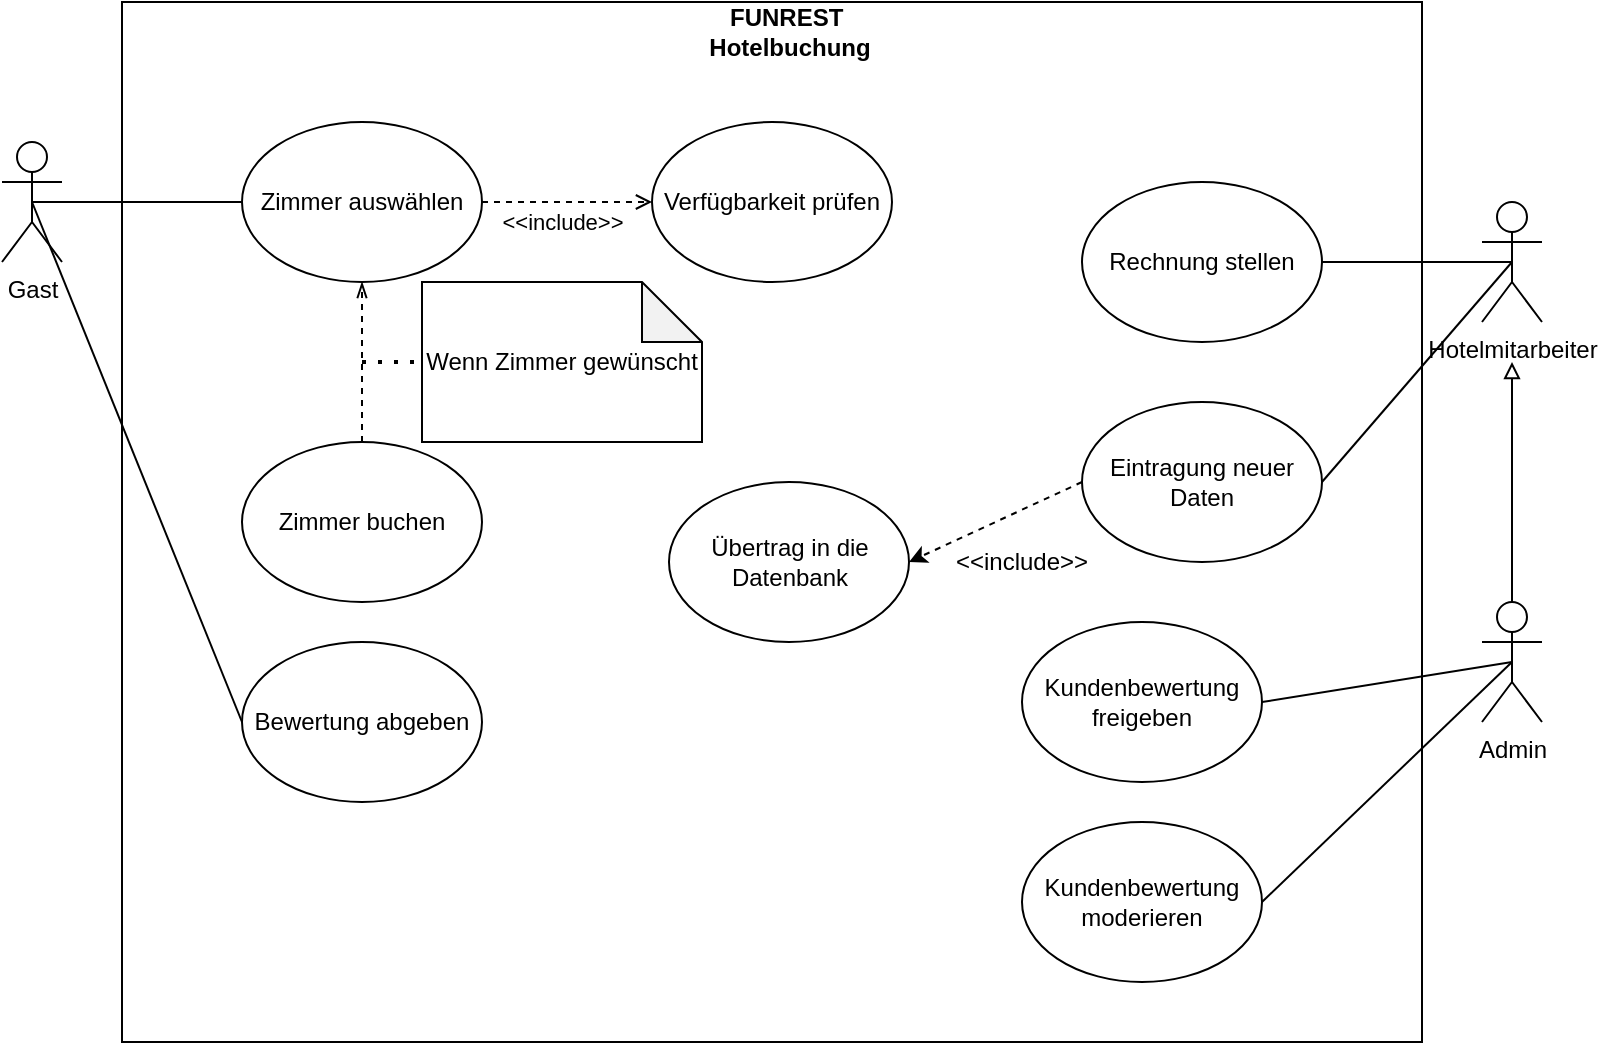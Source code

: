<mxfile version="26.0.10">
  <diagram name="Seite-1" id="FLnR7AAT3rXS8HFD26H0">
    <mxGraphModel dx="1434" dy="780" grid="1" gridSize="10" guides="1" tooltips="1" connect="1" arrows="1" fold="1" page="1" pageScale="1" pageWidth="827" pageHeight="1169" math="0" shadow="0">
      <root>
        <mxCell id="0" />
        <mxCell id="1" parent="0" />
        <mxCell id="r_ixhwFZEJ4cjQ6jnPQo-1" value="" style="rounded=0;whiteSpace=wrap;html=1;connectable=0;allowArrows=0;" vertex="1" parent="1">
          <mxGeometry x="80" y="160" width="650" height="520" as="geometry" />
        </mxCell>
        <mxCell id="r_ixhwFZEJ4cjQ6jnPQo-2" value="&lt;b&gt;FUNREST&amp;nbsp;&lt;/b&gt;&lt;div&gt;&lt;b&gt;Hotelbuchung&lt;/b&gt;&lt;/div&gt;" style="text;html=1;align=center;verticalAlign=middle;whiteSpace=wrap;rounded=0;" vertex="1" parent="1">
          <mxGeometry x="304" y="160" width="220" height="30" as="geometry" />
        </mxCell>
        <mxCell id="r_ixhwFZEJ4cjQ6jnPQo-3" value="Gast" style="shape=umlActor;verticalLabelPosition=bottom;verticalAlign=top;html=1;outlineConnect=0;" vertex="1" parent="1">
          <mxGeometry x="20" y="230" width="30" height="60" as="geometry" />
        </mxCell>
        <mxCell id="r_ixhwFZEJ4cjQ6jnPQo-6" value="Hotelmitarbeiter" style="shape=umlActor;verticalLabelPosition=bottom;verticalAlign=top;html=1;outlineConnect=0;" vertex="1" parent="1">
          <mxGeometry x="760" y="260" width="30" height="60" as="geometry" />
        </mxCell>
        <mxCell id="r_ixhwFZEJ4cjQ6jnPQo-7" value="Zimmer auswählen" style="ellipse;whiteSpace=wrap;html=1;" vertex="1" parent="1">
          <mxGeometry x="140" y="220" width="120" height="80" as="geometry" />
        </mxCell>
        <mxCell id="r_ixhwFZEJ4cjQ6jnPQo-8" value="" style="endArrow=open;html=1;rounded=0;exitX=1;exitY=0.5;exitDx=0;exitDy=0;dashed=1;endFill=0;entryX=0;entryY=0.5;entryDx=0;entryDy=0;" edge="1" parent="1" source="r_ixhwFZEJ4cjQ6jnPQo-7" target="r_ixhwFZEJ4cjQ6jnPQo-9">
          <mxGeometry width="50" height="50" relative="1" as="geometry">
            <mxPoint x="390" y="430" as="sourcePoint" />
            <mxPoint x="370" y="260" as="targetPoint" />
          </mxGeometry>
        </mxCell>
        <mxCell id="r_ixhwFZEJ4cjQ6jnPQo-10" value="&amp;lt;&amp;lt;include&amp;gt;&amp;gt;" style="edgeLabel;html=1;align=center;verticalAlign=middle;resizable=0;points=[];" vertex="1" connectable="0" parent="r_ixhwFZEJ4cjQ6jnPQo-8">
          <mxGeometry x="-0.388" y="-1" relative="1" as="geometry">
            <mxPoint x="14" y="9" as="offset" />
          </mxGeometry>
        </mxCell>
        <mxCell id="r_ixhwFZEJ4cjQ6jnPQo-9" value="Verfügbarkeit prüfen" style="ellipse;whiteSpace=wrap;html=1;" vertex="1" parent="1">
          <mxGeometry x="345" y="220" width="120" height="80" as="geometry" />
        </mxCell>
        <mxCell id="r_ixhwFZEJ4cjQ6jnPQo-12" value="" style="endArrow=none;html=1;rounded=0;entryX=0;entryY=0.5;entryDx=0;entryDy=0;exitX=0.5;exitY=0.5;exitDx=0;exitDy=0;exitPerimeter=0;" edge="1" parent="1" source="r_ixhwFZEJ4cjQ6jnPQo-3" target="r_ixhwFZEJ4cjQ6jnPQo-7">
          <mxGeometry width="50" height="50" relative="1" as="geometry">
            <mxPoint x="390" y="430" as="sourcePoint" />
            <mxPoint x="440" y="380" as="targetPoint" />
          </mxGeometry>
        </mxCell>
        <mxCell id="r_ixhwFZEJ4cjQ6jnPQo-13" value="Zimmer buchen" style="ellipse;whiteSpace=wrap;html=1;" vertex="1" parent="1">
          <mxGeometry x="140" y="380" width="120" height="80" as="geometry" />
        </mxCell>
        <mxCell id="r_ixhwFZEJ4cjQ6jnPQo-14" value="" style="endArrow=openThin;html=1;rounded=0;entryX=0.5;entryY=1;entryDx=0;entryDy=0;exitX=0.5;exitY=0;exitDx=0;exitDy=0;endFill=0;dashed=1;" edge="1" parent="1" source="r_ixhwFZEJ4cjQ6jnPQo-13" target="r_ixhwFZEJ4cjQ6jnPQo-7">
          <mxGeometry width="50" height="50" relative="1" as="geometry">
            <mxPoint x="390" y="430" as="sourcePoint" />
            <mxPoint x="440" y="380" as="targetPoint" />
          </mxGeometry>
        </mxCell>
        <mxCell id="r_ixhwFZEJ4cjQ6jnPQo-15" value="Wenn Zimmer gewünscht" style="shape=note;whiteSpace=wrap;html=1;backgroundOutline=1;darkOpacity=0.05;" vertex="1" parent="1">
          <mxGeometry x="230" y="300" width="140" height="80" as="geometry" />
        </mxCell>
        <mxCell id="r_ixhwFZEJ4cjQ6jnPQo-16" value="" style="endArrow=none;dashed=1;html=1;dashPattern=1 3;strokeWidth=2;rounded=0;entryX=0;entryY=0.5;entryDx=0;entryDy=0;entryPerimeter=0;" edge="1" parent="1" target="r_ixhwFZEJ4cjQ6jnPQo-15">
          <mxGeometry width="50" height="50" relative="1" as="geometry">
            <mxPoint x="200" y="340" as="sourcePoint" />
            <mxPoint x="440" y="380" as="targetPoint" />
          </mxGeometry>
        </mxCell>
        <mxCell id="r_ixhwFZEJ4cjQ6jnPQo-17" value="Rechnung stellen" style="ellipse;whiteSpace=wrap;html=1;" vertex="1" parent="1">
          <mxGeometry x="560" y="250" width="120" height="80" as="geometry" />
        </mxCell>
        <mxCell id="r_ixhwFZEJ4cjQ6jnPQo-18" value="" style="endArrow=none;html=1;rounded=0;entryX=0.5;entryY=0.5;entryDx=0;entryDy=0;entryPerimeter=0;exitX=1;exitY=0.5;exitDx=0;exitDy=0;" edge="1" parent="1" source="r_ixhwFZEJ4cjQ6jnPQo-17" target="r_ixhwFZEJ4cjQ6jnPQo-6">
          <mxGeometry width="50" height="50" relative="1" as="geometry">
            <mxPoint x="390" y="430" as="sourcePoint" />
            <mxPoint x="440" y="380" as="targetPoint" />
          </mxGeometry>
        </mxCell>
        <mxCell id="r_ixhwFZEJ4cjQ6jnPQo-19" value="Eintragung neuer Daten" style="ellipse;whiteSpace=wrap;html=1;" vertex="1" parent="1">
          <mxGeometry x="560" y="360" width="120" height="80" as="geometry" />
        </mxCell>
        <mxCell id="r_ixhwFZEJ4cjQ6jnPQo-20" value="" style="endArrow=none;html=1;rounded=0;entryX=0.5;entryY=0.5;entryDx=0;entryDy=0;entryPerimeter=0;exitX=1;exitY=0.5;exitDx=0;exitDy=0;" edge="1" parent="1" source="r_ixhwFZEJ4cjQ6jnPQo-19" target="r_ixhwFZEJ4cjQ6jnPQo-6">
          <mxGeometry width="50" height="50" relative="1" as="geometry">
            <mxPoint x="390" y="430" as="sourcePoint" />
            <mxPoint x="440" y="380" as="targetPoint" />
          </mxGeometry>
        </mxCell>
        <mxCell id="r_ixhwFZEJ4cjQ6jnPQo-23" value="Übertrag in die Datenbank" style="ellipse;whiteSpace=wrap;html=1;" vertex="1" parent="1">
          <mxGeometry x="353.5" y="400" width="120" height="80" as="geometry" />
        </mxCell>
        <mxCell id="r_ixhwFZEJ4cjQ6jnPQo-24" value="" style="endArrow=classic;html=1;rounded=0;exitX=0;exitY=0.5;exitDx=0;exitDy=0;entryX=1;entryY=0.5;entryDx=0;entryDy=0;dashed=1;" edge="1" parent="1" source="r_ixhwFZEJ4cjQ6jnPQo-19" target="r_ixhwFZEJ4cjQ6jnPQo-23">
          <mxGeometry width="50" height="50" relative="1" as="geometry">
            <mxPoint x="390" y="430" as="sourcePoint" />
            <mxPoint x="440" y="380" as="targetPoint" />
          </mxGeometry>
        </mxCell>
        <mxCell id="r_ixhwFZEJ4cjQ6jnPQo-25" value="&amp;lt;&amp;lt;include&amp;gt;&amp;gt;" style="text;html=1;align=center;verticalAlign=middle;whiteSpace=wrap;rounded=0;" vertex="1" parent="1">
          <mxGeometry x="500" y="425" width="60" height="30" as="geometry" />
        </mxCell>
        <mxCell id="r_ixhwFZEJ4cjQ6jnPQo-26" value="Admin" style="shape=umlActor;verticalLabelPosition=bottom;verticalAlign=top;html=1;outlineConnect=0;" vertex="1" parent="1">
          <mxGeometry x="760" y="460" width="30" height="60" as="geometry" />
        </mxCell>
        <mxCell id="r_ixhwFZEJ4cjQ6jnPQo-27" value="" style="endArrow=block;html=1;rounded=0;exitX=0.5;exitY=0;exitDx=0;exitDy=0;exitPerimeter=0;endFill=0;" edge="1" parent="1" source="r_ixhwFZEJ4cjQ6jnPQo-26">
          <mxGeometry width="50" height="50" relative="1" as="geometry">
            <mxPoint x="390" y="430" as="sourcePoint" />
            <mxPoint x="775" y="340" as="targetPoint" />
          </mxGeometry>
        </mxCell>
        <mxCell id="r_ixhwFZEJ4cjQ6jnPQo-28" value="Kundenbewertung freigeben" style="ellipse;whiteSpace=wrap;html=1;" vertex="1" parent="1">
          <mxGeometry x="530" y="470" width="120" height="80" as="geometry" />
        </mxCell>
        <mxCell id="r_ixhwFZEJ4cjQ6jnPQo-29" value="Kundenbewertung moderieren" style="ellipse;whiteSpace=wrap;html=1;" vertex="1" parent="1">
          <mxGeometry x="530" y="570" width="120" height="80" as="geometry" />
        </mxCell>
        <mxCell id="r_ixhwFZEJ4cjQ6jnPQo-31" value="" style="endArrow=none;html=1;rounded=0;entryX=0.5;entryY=0.5;entryDx=0;entryDy=0;entryPerimeter=0;exitX=1;exitY=0.5;exitDx=0;exitDy=0;" edge="1" parent="1" source="r_ixhwFZEJ4cjQ6jnPQo-28" target="r_ixhwFZEJ4cjQ6jnPQo-26">
          <mxGeometry width="50" height="50" relative="1" as="geometry">
            <mxPoint x="390" y="430" as="sourcePoint" />
            <mxPoint x="440" y="380" as="targetPoint" />
          </mxGeometry>
        </mxCell>
        <mxCell id="r_ixhwFZEJ4cjQ6jnPQo-32" value="" style="endArrow=none;html=1;rounded=0;entryX=0.5;entryY=0.5;entryDx=0;entryDy=0;entryPerimeter=0;exitX=1;exitY=0.5;exitDx=0;exitDy=0;" edge="1" parent="1" source="r_ixhwFZEJ4cjQ6jnPQo-29" target="r_ixhwFZEJ4cjQ6jnPQo-26">
          <mxGeometry width="50" height="50" relative="1" as="geometry">
            <mxPoint x="390" y="430" as="sourcePoint" />
            <mxPoint x="440" y="380" as="targetPoint" />
          </mxGeometry>
        </mxCell>
        <mxCell id="r_ixhwFZEJ4cjQ6jnPQo-33" value="Bewertung abgeben" style="ellipse;whiteSpace=wrap;html=1;" vertex="1" parent="1">
          <mxGeometry x="140" y="480" width="120" height="80" as="geometry" />
        </mxCell>
        <mxCell id="r_ixhwFZEJ4cjQ6jnPQo-34" value="" style="endArrow=none;html=1;rounded=0;entryX=0.5;entryY=0.5;entryDx=0;entryDy=0;entryPerimeter=0;exitX=0;exitY=0.5;exitDx=0;exitDy=0;" edge="1" parent="1" source="r_ixhwFZEJ4cjQ6jnPQo-33" target="r_ixhwFZEJ4cjQ6jnPQo-3">
          <mxGeometry width="50" height="50" relative="1" as="geometry">
            <mxPoint x="390" y="430" as="sourcePoint" />
            <mxPoint x="440" y="380" as="targetPoint" />
          </mxGeometry>
        </mxCell>
      </root>
    </mxGraphModel>
  </diagram>
</mxfile>
